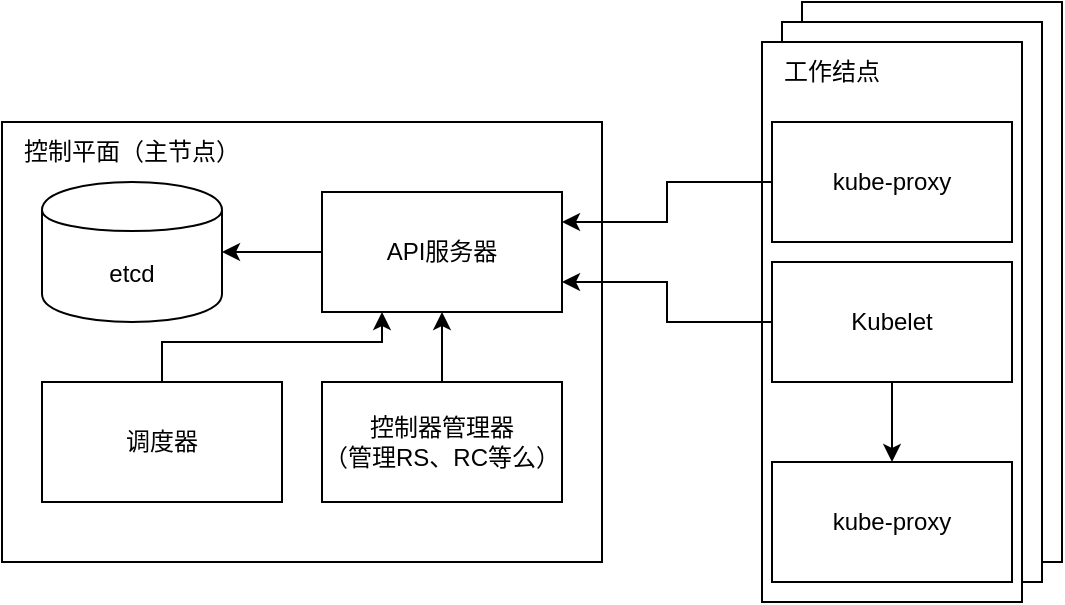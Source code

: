 <mxfile version="12.6.5" type="device"><diagram id="7ysoTKXD-nnuiyIldN_0" name="Page-1"><mxGraphModel dx="1024" dy="592" grid="1" gridSize="10" guides="1" tooltips="1" connect="1" arrows="1" fold="1" page="1" pageScale="1" pageWidth="2339" pageHeight="3300" math="0" shadow="0"><root><mxCell id="0"/><mxCell id="1" parent="0"/><mxCell id="dj2nFmCcMM3Px2njYSbi-11" value="" style="rounded=0;whiteSpace=wrap;html=1;" vertex="1" parent="1"><mxGeometry x="450" y="140" width="130" height="280" as="geometry"/></mxCell><mxCell id="dj2nFmCcMM3Px2njYSbi-10" value="" style="rounded=0;whiteSpace=wrap;html=1;" vertex="1" parent="1"><mxGeometry x="440" y="150" width="130" height="280" as="geometry"/></mxCell><mxCell id="dj2nFmCcMM3Px2njYSbi-1" value="" style="rounded=0;whiteSpace=wrap;html=1;" vertex="1" parent="1"><mxGeometry x="50" y="200" width="300" height="220" as="geometry"/></mxCell><mxCell id="dj2nFmCcMM3Px2njYSbi-2" value="etcd" style="shape=cylinder;whiteSpace=wrap;html=1;boundedLbl=1;backgroundOutline=1;" vertex="1" parent="1"><mxGeometry x="70" y="230" width="90" height="70" as="geometry"/></mxCell><mxCell id="dj2nFmCcMM3Px2njYSbi-4" style="edgeStyle=orthogonalEdgeStyle;rounded=0;orthogonalLoop=1;jettySize=auto;html=1;" edge="1" parent="1" source="dj2nFmCcMM3Px2njYSbi-3" target="dj2nFmCcMM3Px2njYSbi-2"><mxGeometry relative="1" as="geometry"/></mxCell><mxCell id="dj2nFmCcMM3Px2njYSbi-3" value="API服务器" style="rounded=0;whiteSpace=wrap;html=1;" vertex="1" parent="1"><mxGeometry x="210" y="235" width="120" height="60" as="geometry"/></mxCell><mxCell id="dj2nFmCcMM3Px2njYSbi-8" style="edgeStyle=orthogonalEdgeStyle;rounded=0;orthogonalLoop=1;jettySize=auto;html=1;" edge="1" parent="1" source="dj2nFmCcMM3Px2njYSbi-5" target="dj2nFmCcMM3Px2njYSbi-3"><mxGeometry relative="1" as="geometry"/></mxCell><mxCell id="dj2nFmCcMM3Px2njYSbi-5" value="控制器管理器&lt;br&gt;（管理RS、RC等么）" style="rounded=0;whiteSpace=wrap;html=1;" vertex="1" parent="1"><mxGeometry x="210" y="330" width="120" height="60" as="geometry"/></mxCell><mxCell id="dj2nFmCcMM3Px2njYSbi-7" style="edgeStyle=orthogonalEdgeStyle;rounded=0;orthogonalLoop=1;jettySize=auto;html=1;entryX=0.25;entryY=1;entryDx=0;entryDy=0;" edge="1" parent="1" source="dj2nFmCcMM3Px2njYSbi-6" target="dj2nFmCcMM3Px2njYSbi-3"><mxGeometry relative="1" as="geometry"><Array as="points"><mxPoint x="130" y="310"/><mxPoint x="240" y="310"/></Array></mxGeometry></mxCell><mxCell id="dj2nFmCcMM3Px2njYSbi-6" value="调度器" style="rounded=0;whiteSpace=wrap;html=1;" vertex="1" parent="1"><mxGeometry x="70" y="330" width="120" height="60" as="geometry"/></mxCell><mxCell id="dj2nFmCcMM3Px2njYSbi-9" value="" style="rounded=0;whiteSpace=wrap;html=1;" vertex="1" parent="1"><mxGeometry x="430" y="160" width="130" height="280" as="geometry"/></mxCell><mxCell id="dj2nFmCcMM3Px2njYSbi-17" style="edgeStyle=orthogonalEdgeStyle;rounded=0;orthogonalLoop=1;jettySize=auto;html=1;entryX=1;entryY=0.25;entryDx=0;entryDy=0;" edge="1" parent="1" source="dj2nFmCcMM3Px2njYSbi-13" target="dj2nFmCcMM3Px2njYSbi-3"><mxGeometry relative="1" as="geometry"/></mxCell><mxCell id="dj2nFmCcMM3Px2njYSbi-13" value="kube-proxy" style="rounded=0;whiteSpace=wrap;html=1;" vertex="1" parent="1"><mxGeometry x="435" y="200" width="120" height="60" as="geometry"/></mxCell><mxCell id="dj2nFmCcMM3Px2njYSbi-16" style="edgeStyle=orthogonalEdgeStyle;rounded=0;orthogonalLoop=1;jettySize=auto;html=1;" edge="1" parent="1" source="dj2nFmCcMM3Px2njYSbi-14" target="dj2nFmCcMM3Px2njYSbi-15"><mxGeometry relative="1" as="geometry"/></mxCell><mxCell id="dj2nFmCcMM3Px2njYSbi-18" style="edgeStyle=orthogonalEdgeStyle;rounded=0;orthogonalLoop=1;jettySize=auto;html=1;entryX=1;entryY=0.75;entryDx=0;entryDy=0;" edge="1" parent="1" source="dj2nFmCcMM3Px2njYSbi-14" target="dj2nFmCcMM3Px2njYSbi-3"><mxGeometry relative="1" as="geometry"/></mxCell><mxCell id="dj2nFmCcMM3Px2njYSbi-14" value="Kubelet" style="rounded=0;whiteSpace=wrap;html=1;" vertex="1" parent="1"><mxGeometry x="435" y="270" width="120" height="60" as="geometry"/></mxCell><mxCell id="dj2nFmCcMM3Px2njYSbi-15" value="kube-proxy" style="rounded=0;whiteSpace=wrap;html=1;" vertex="1" parent="1"><mxGeometry x="435" y="370" width="120" height="60" as="geometry"/></mxCell><mxCell id="dj2nFmCcMM3Px2njYSbi-19" value="工作结点" style="text;html=1;strokeColor=none;fillColor=none;align=center;verticalAlign=middle;whiteSpace=wrap;rounded=0;" vertex="1" parent="1"><mxGeometry x="420" y="160" width="90" height="30" as="geometry"/></mxCell><mxCell id="dj2nFmCcMM3Px2njYSbi-20" value="控制平面（主节点）" style="text;html=1;strokeColor=none;fillColor=none;align=center;verticalAlign=middle;whiteSpace=wrap;rounded=0;" vertex="1" parent="1"><mxGeometry x="60" y="200" width="110" height="30" as="geometry"/></mxCell></root></mxGraphModel></diagram></mxfile>